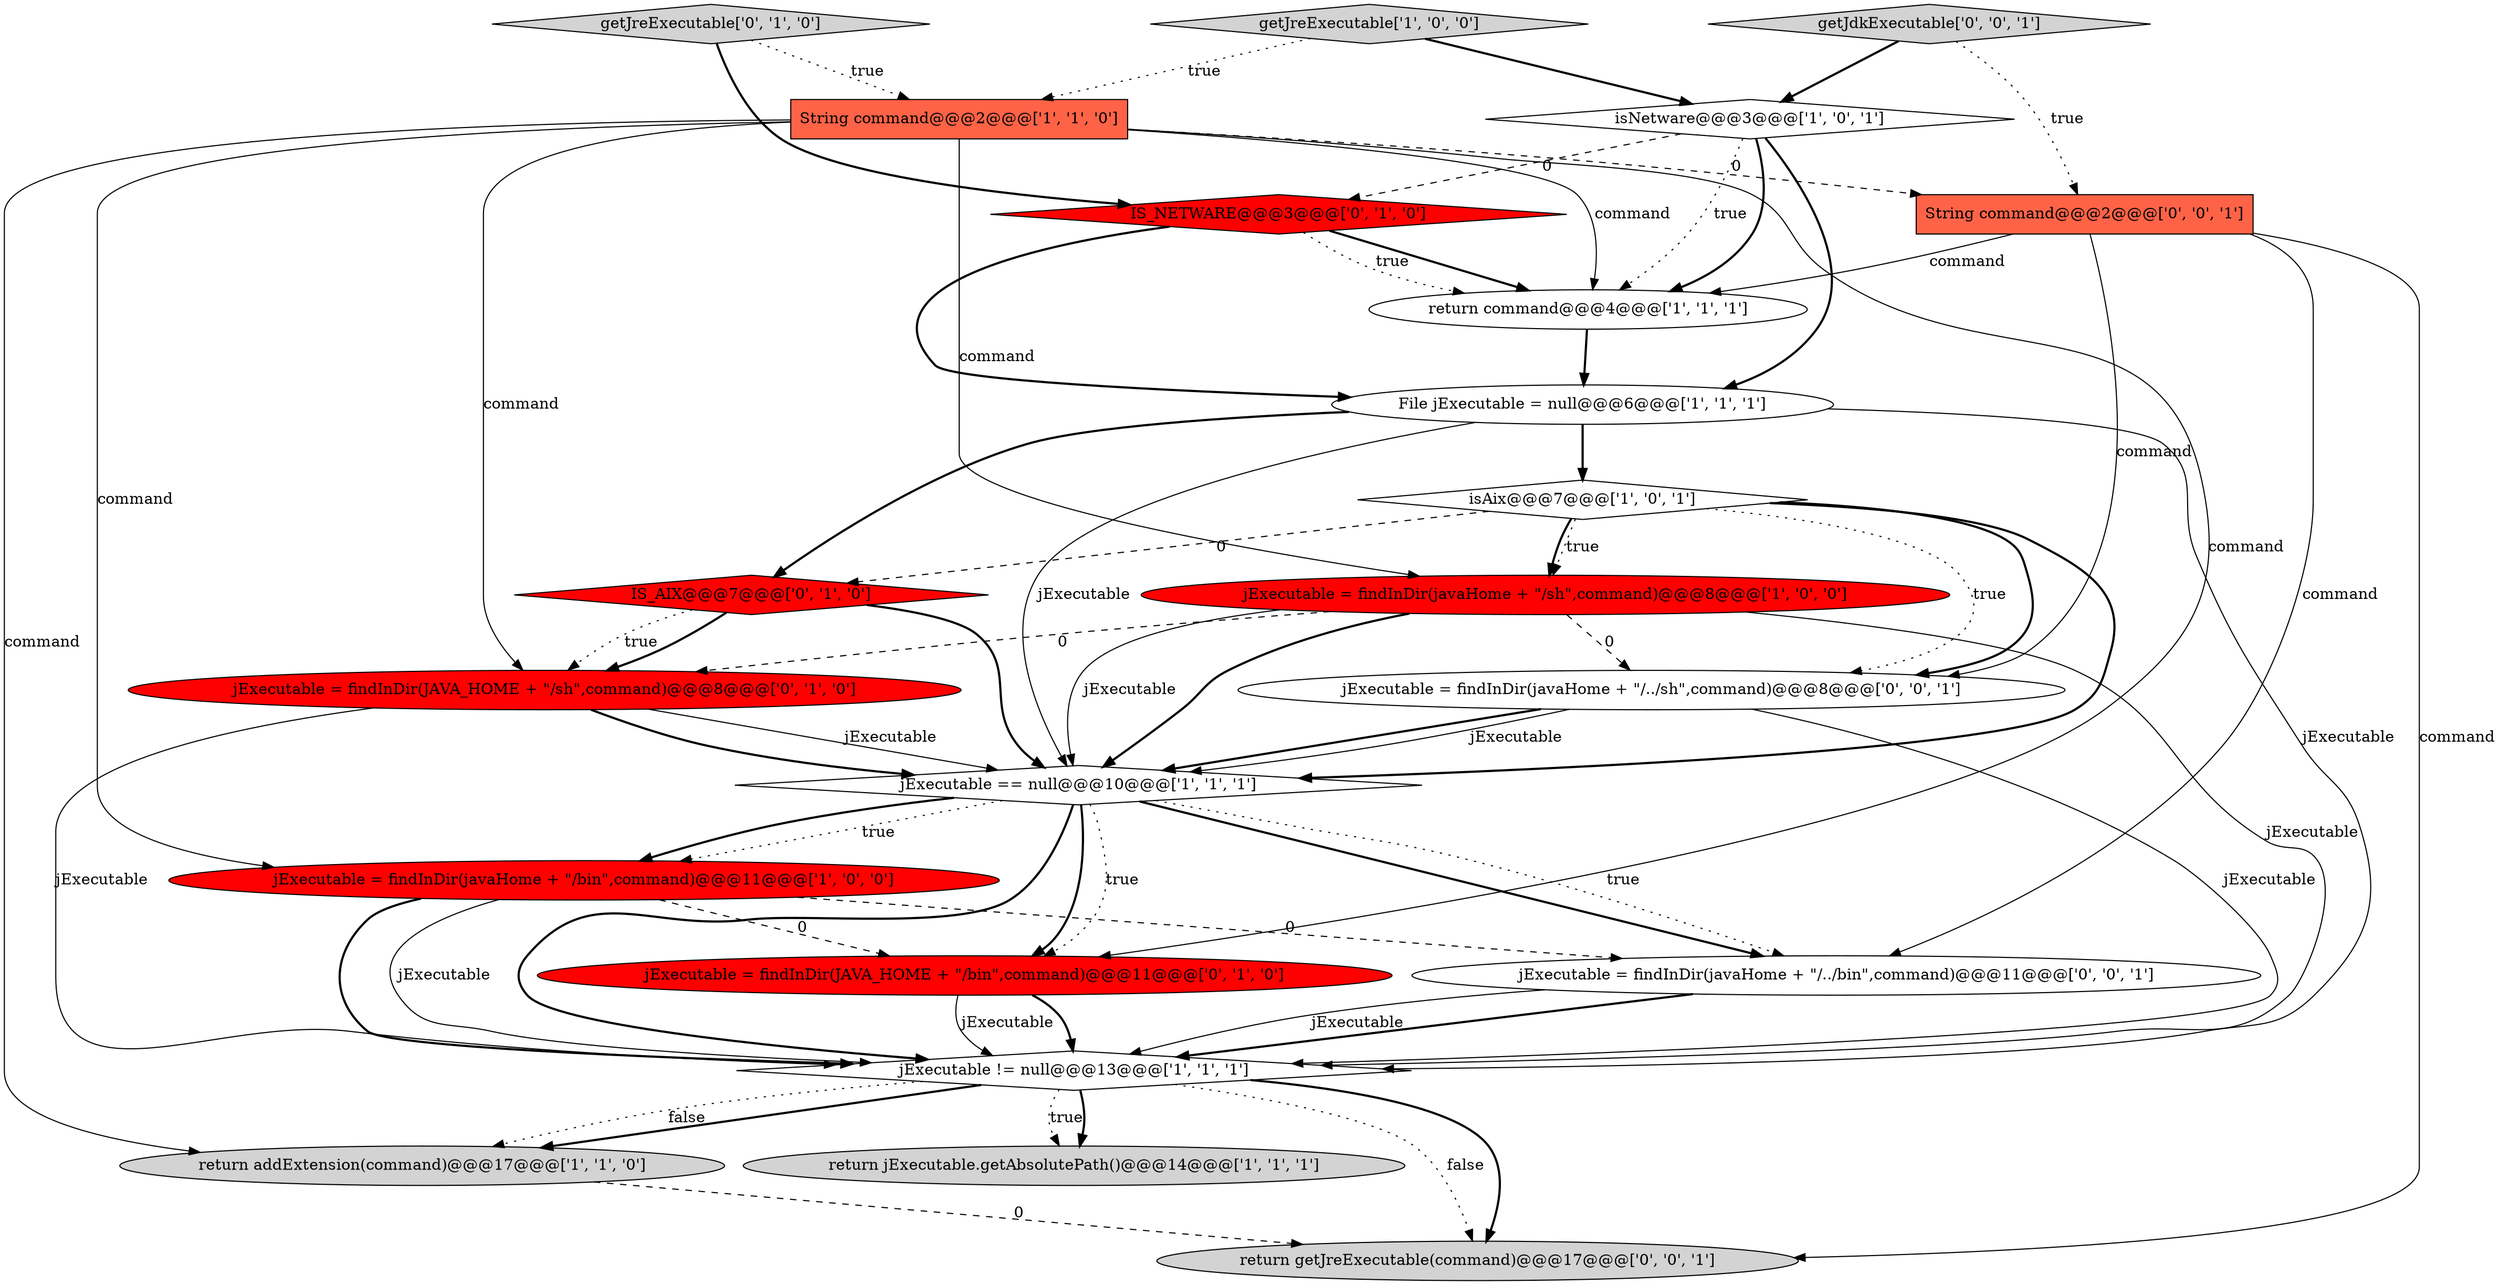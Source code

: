 digraph {
6 [style = filled, label = "return command@@@4@@@['1', '1', '1']", fillcolor = white, shape = ellipse image = "AAA0AAABBB1BBB"];
16 [style = filled, label = "jExecutable = findInDir(JAVA_HOME + \"/bin\",command)@@@11@@@['0', '1', '0']", fillcolor = red, shape = ellipse image = "AAA1AAABBB2BBB"];
21 [style = filled, label = "String command@@@2@@@['0', '0', '1']", fillcolor = tomato, shape = box image = "AAA0AAABBB3BBB"];
15 [style = filled, label = "IS_AIX@@@7@@@['0', '1', '0']", fillcolor = red, shape = diamond image = "AAA1AAABBB2BBB"];
4 [style = filled, label = "isNetware@@@3@@@['1', '0', '1']", fillcolor = white, shape = diamond image = "AAA0AAABBB1BBB"];
13 [style = filled, label = "getJreExecutable['0', '1', '0']", fillcolor = lightgray, shape = diamond image = "AAA0AAABBB2BBB"];
3 [style = filled, label = "getJreExecutable['1', '0', '0']", fillcolor = lightgray, shape = diamond image = "AAA0AAABBB1BBB"];
8 [style = filled, label = "jExecutable == null@@@10@@@['1', '1', '1']", fillcolor = white, shape = diamond image = "AAA0AAABBB1BBB"];
7 [style = filled, label = "isAix@@@7@@@['1', '0', '1']", fillcolor = white, shape = diamond image = "AAA0AAABBB1BBB"];
10 [style = filled, label = "return jExecutable.getAbsolutePath()@@@14@@@['1', '1', '1']", fillcolor = lightgray, shape = ellipse image = "AAA0AAABBB1BBB"];
20 [style = filled, label = "jExecutable = findInDir(javaHome + \"/../sh\",command)@@@8@@@['0', '0', '1']", fillcolor = white, shape = ellipse image = "AAA0AAABBB3BBB"];
2 [style = filled, label = "File jExecutable = null@@@6@@@['1', '1', '1']", fillcolor = white, shape = ellipse image = "AAA0AAABBB1BBB"];
18 [style = filled, label = "jExecutable = findInDir(javaHome + \"/../bin\",command)@@@11@@@['0', '0', '1']", fillcolor = white, shape = ellipse image = "AAA0AAABBB3BBB"];
0 [style = filled, label = "return addExtension(command)@@@17@@@['1', '1', '0']", fillcolor = lightgray, shape = ellipse image = "AAA0AAABBB1BBB"];
12 [style = filled, label = "jExecutable = findInDir(JAVA_HOME + \"/sh\",command)@@@8@@@['0', '1', '0']", fillcolor = red, shape = ellipse image = "AAA1AAABBB2BBB"];
17 [style = filled, label = "return getJreExecutable(command)@@@17@@@['0', '0', '1']", fillcolor = lightgray, shape = ellipse image = "AAA0AAABBB3BBB"];
9 [style = filled, label = "jExecutable = findInDir(javaHome + \"/bin\",command)@@@11@@@['1', '0', '0']", fillcolor = red, shape = ellipse image = "AAA1AAABBB1BBB"];
1 [style = filled, label = "jExecutable = findInDir(javaHome + \"/sh\",command)@@@8@@@['1', '0', '0']", fillcolor = red, shape = ellipse image = "AAA1AAABBB1BBB"];
5 [style = filled, label = "String command@@@2@@@['1', '1', '0']", fillcolor = tomato, shape = box image = "AAA0AAABBB1BBB"];
19 [style = filled, label = "getJdkExecutable['0', '0', '1']", fillcolor = lightgray, shape = diamond image = "AAA0AAABBB3BBB"];
14 [style = filled, label = "IS_NETWARE@@@3@@@['0', '1', '0']", fillcolor = red, shape = diamond image = "AAA1AAABBB2BBB"];
11 [style = filled, label = "jExecutable != null@@@13@@@['1', '1', '1']", fillcolor = white, shape = diamond image = "AAA0AAABBB1BBB"];
4->6 [style = dotted, label="true"];
8->16 [style = bold, label=""];
2->11 [style = solid, label="jExecutable"];
9->16 [style = dashed, label="0"];
7->1 [style = bold, label=""];
21->6 [style = solid, label="command"];
1->8 [style = bold, label=""];
9->11 [style = bold, label=""];
16->11 [style = bold, label=""];
1->8 [style = solid, label="jExecutable"];
21->20 [style = solid, label="command"];
4->6 [style = bold, label=""];
5->16 [style = solid, label="command"];
11->10 [style = dotted, label="true"];
8->18 [style = bold, label=""];
5->1 [style = solid, label="command"];
9->18 [style = dashed, label="0"];
21->18 [style = solid, label="command"];
18->11 [style = bold, label=""];
1->11 [style = solid, label="jExecutable"];
8->16 [style = dotted, label="true"];
20->11 [style = solid, label="jExecutable"];
2->8 [style = solid, label="jExecutable"];
16->11 [style = solid, label="jExecutable"];
13->5 [style = dotted, label="true"];
19->21 [style = dotted, label="true"];
4->2 [style = bold, label=""];
7->20 [style = bold, label=""];
5->21 [style = dashed, label="0"];
7->8 [style = bold, label=""];
0->17 [style = dashed, label="0"];
3->4 [style = bold, label=""];
21->17 [style = solid, label="command"];
9->11 [style = solid, label="jExecutable"];
7->20 [style = dotted, label="true"];
6->2 [style = bold, label=""];
1->20 [style = dashed, label="0"];
1->12 [style = dashed, label="0"];
12->11 [style = solid, label="jExecutable"];
20->8 [style = bold, label=""];
11->0 [style = bold, label=""];
3->5 [style = dotted, label="true"];
5->6 [style = solid, label="command"];
11->0 [style = dotted, label="false"];
11->10 [style = bold, label=""];
12->8 [style = bold, label=""];
2->15 [style = bold, label=""];
8->9 [style = bold, label=""];
12->8 [style = solid, label="jExecutable"];
7->15 [style = dashed, label="0"];
15->12 [style = dotted, label="true"];
5->9 [style = solid, label="command"];
8->18 [style = dotted, label="true"];
11->17 [style = dotted, label="false"];
11->17 [style = bold, label=""];
4->14 [style = dashed, label="0"];
20->8 [style = solid, label="jExecutable"];
14->2 [style = bold, label=""];
15->12 [style = bold, label=""];
8->9 [style = dotted, label="true"];
2->7 [style = bold, label=""];
19->4 [style = bold, label=""];
5->0 [style = solid, label="command"];
7->1 [style = dotted, label="true"];
8->11 [style = bold, label=""];
5->12 [style = solid, label="command"];
13->14 [style = bold, label=""];
14->6 [style = bold, label=""];
15->8 [style = bold, label=""];
18->11 [style = solid, label="jExecutable"];
14->6 [style = dotted, label="true"];
}
